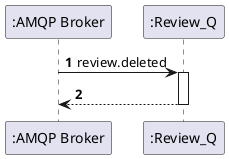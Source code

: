 @startuml
'https://plantuml.com/sequence-diagram

autoactivate on
autonumber

participant ":AMQP Broker" as bro
participant ":Review_Q" as rev1

bro -> rev1: review.deleted
rev1 --> bro:
@enduml